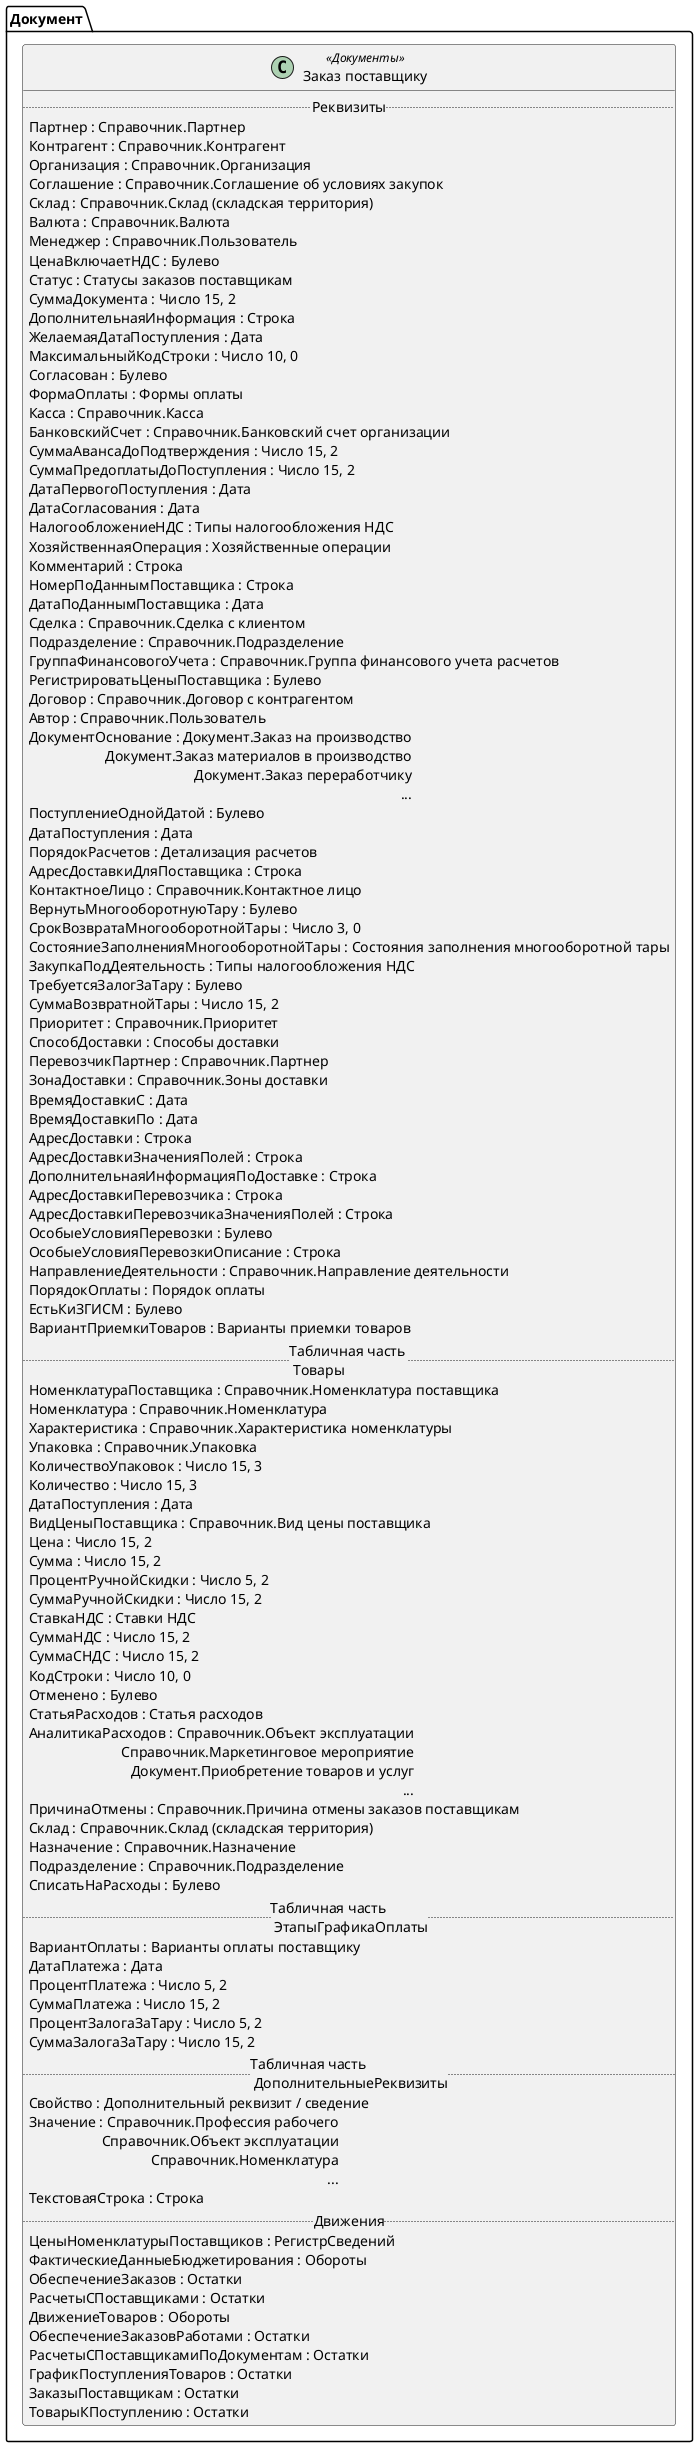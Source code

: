 ﻿@startuml ЗаказПоставщику
'!include templates.wsd
'..\include templates.wsd
class Документ.ЗаказПоставщику as "Заказ поставщику" <<Документы>>
{
..Реквизиты..
Партнер : Справочник.Партнер
Контрагент : Справочник.Контрагент
Организация : Справочник.Организация
Соглашение : Справочник.Соглашение об условиях закупок
Склад : Справочник.Склад (складская территория)
Валюта : Справочник.Валюта
Менеджер : Справочник.Пользователь
ЦенаВключаетНДС : Булево
Статус : Статусы заказов поставщикам
СуммаДокумента : Число 15, 2
ДополнительнаяИнформация : Строка
ЖелаемаяДатаПоступления : Дата
МаксимальныйКодСтроки : Число 10, 0
Согласован : Булево
ФормаОплаты : Формы оплаты
Касса : Справочник.Касса
БанковскийСчет : Справочник.Банковский счет организации
СуммаАвансаДоПодтверждения : Число 15, 2
СуммаПредоплатыДоПоступления : Число 15, 2
ДатаПервогоПоступления : Дата
ДатаСогласования : Дата
НалогообложениеНДС : Типы налогообложения НДС
ХозяйственнаяОперация : Хозяйственные операции
Комментарий : Строка
НомерПоДаннымПоставщика : Строка
ДатаПоДаннымПоставщика : Дата
Сделка : Справочник.Сделка с клиентом
Подразделение : Справочник.Подразделение
ГруппаФинансовогоУчета : Справочник.Группа финансового учета расчетов
РегистрироватьЦеныПоставщика : Булево
Договор : Справочник.Договор с контрагентом
Автор : Справочник.Пользователь
ДокументОснование : Документ.Заказ на производство\rДокумент.Заказ материалов в производство\rДокумент.Заказ переработчику\r...
ПоступлениеОднойДатой : Булево
ДатаПоступления : Дата
ПорядокРасчетов : Детализация расчетов
АдресДоставкиДляПоставщика : Строка
КонтактноеЛицо : Справочник.Контактное лицо
ВернутьМногооборотнуюТару : Булево
СрокВозвратаМногооборотнойТары : Число 3, 0
СостояниеЗаполненияМногооборотнойТары : Состояния заполнения многооборотной тары
ЗакупкаПодДеятельность : Типы налогообложения НДС
ТребуетсяЗалогЗаТару : Булево
СуммаВозвратнойТары : Число 15, 2
Приоритет : Справочник.Приоритет
СпособДоставки : Способы доставки
ПеревозчикПартнер : Справочник.Партнер
ЗонаДоставки : Справочник.Зоны доставки
ВремяДоставкиС : Дата
ВремяДоставкиПо : Дата
АдресДоставки : Строка
АдресДоставкиЗначенияПолей : Строка
ДополнительнаяИнформацияПоДоставке : Строка
АдресДоставкиПеревозчика : Строка
АдресДоставкиПеревозчикаЗначенияПолей : Строка
ОсобыеУсловияПеревозки : Булево
ОсобыеУсловияПеревозкиОписание : Строка
НаправлениеДеятельности : Справочник.Направление деятельности
ПорядокОплаты : Порядок оплаты
ЕстьКиЗГИСМ : Булево
ВариантПриемкиТоваров : Варианты приемки товаров
..Табличная часть \n Товары..
НоменклатураПоставщика : Справочник.Номенклатура поставщика
Номенклатура : Справочник.Номенклатура
Характеристика : Справочник.Характеристика номенклатуры
Упаковка : Справочник.Упаковка
КоличествоУпаковок : Число 15, 3
Количество : Число 15, 3
ДатаПоступления : Дата
ВидЦеныПоставщика : Справочник.Вид цены поставщика
Цена : Число 15, 2
Сумма : Число 15, 2
ПроцентРучнойСкидки : Число 5, 2
СуммаРучнойСкидки : Число 15, 2
СтавкаНДС : Ставки НДС
СуммаНДС : Число 15, 2
СуммаСНДС : Число 15, 2
КодСтроки : Число 10, 0
Отменено : Булево
СтатьяРасходов : Статья расходов
АналитикаРасходов : Справочник.Объект эксплуатации\rСправочник.Маркетинговое мероприятие\rДокумент.Приобретение товаров и услуг\r...
ПричинаОтмены : Справочник.Причина отмены заказов поставщикам
Склад : Справочник.Склад (складская территория)
Назначение : Справочник.Назначение
Подразделение : Справочник.Подразделение
СписатьНаРасходы : Булево
..Табличная часть \n ЭтапыГрафикаОплаты..
ВариантОплаты : Варианты оплаты поставщику
ДатаПлатежа : Дата
ПроцентПлатежа : Число 5, 2
СуммаПлатежа : Число 15, 2
ПроцентЗалогаЗаТару : Число 5, 2
СуммаЗалогаЗаТару : Число 15, 2
..Табличная часть \n ДополнительныеРеквизиты..
Свойство : Дополнительный реквизит / сведение
Значение : Справочник.Профессия рабочего\rСправочник.Объект эксплуатации\rСправочник.Номенклатура\r...
ТекстоваяСтрока : Строка
..Движения..
ЦеныНоменклатурыПоставщиков : РегистрСведений
ФактическиеДанныеБюджетирования : Обороты
ОбеспечениеЗаказов : Остатки
РасчетыСПоставщиками : Остатки
ДвижениеТоваров : Обороты
ОбеспечениеЗаказовРаботами : Остатки
РасчетыСПоставщикамиПоДокументам : Остатки
ГрафикПоступленияТоваров : Остатки
ЗаказыПоставщикам : Остатки
ТоварыКПоступлению : Остатки
}
@enduml
